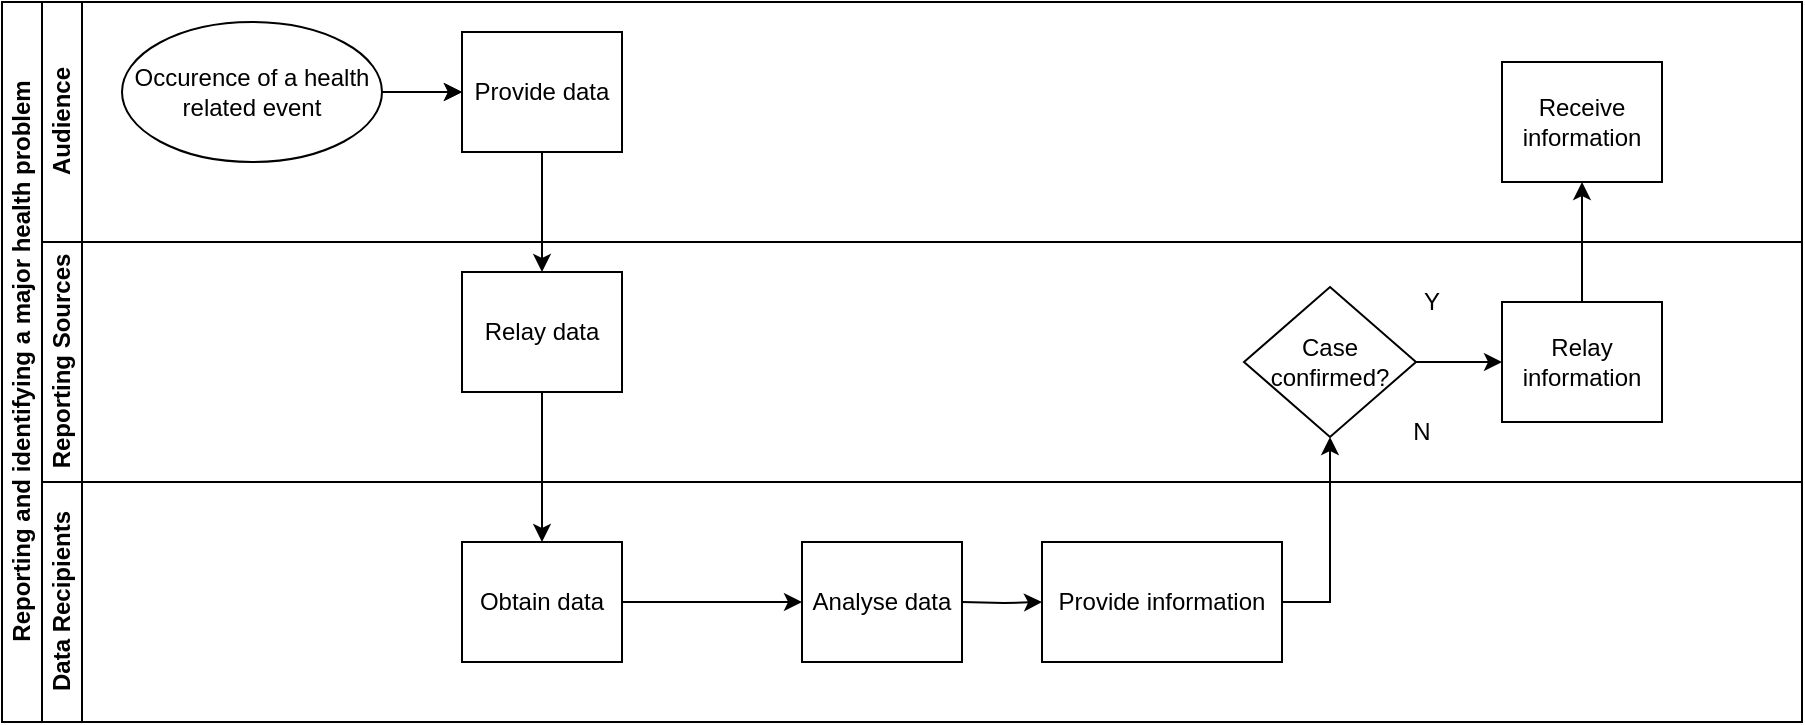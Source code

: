 <mxfile version="17.4.0" type="github">
  <diagram id="prtHgNgQTEPvFCAcTncT" name="Page-1">
    <mxGraphModel dx="925" dy="674" grid="1" gridSize="10" guides="1" tooltips="1" connect="1" arrows="1" fold="1" page="1" pageScale="1" pageWidth="827" pageHeight="1169" math="0" shadow="0">
      <root>
        <mxCell id="0" />
        <mxCell id="1" parent="0" />
        <mxCell id="dNxyNK7c78bLwvsdeMH5-19" value="Reporting and identifying a major health problem" style="swimlane;html=1;childLayout=stackLayout;resizeParent=1;resizeParentMax=0;horizontal=0;startSize=20;horizontalStack=0;" parent="1" vertex="1">
          <mxGeometry x="120" y="120" width="900" height="360" as="geometry" />
        </mxCell>
        <mxCell id="dNxyNK7c78bLwvsdeMH5-20" value="Audience" style="swimlane;html=1;startSize=20;horizontal=0;" parent="dNxyNK7c78bLwvsdeMH5-19" vertex="1">
          <mxGeometry x="20" width="880" height="120" as="geometry" />
        </mxCell>
        <mxCell id="ELxMGtSu8P9hIE9dYQgn-8" value="" style="edgeStyle=orthogonalEdgeStyle;rounded=0;orthogonalLoop=1;jettySize=auto;html=1;" edge="1" parent="dNxyNK7c78bLwvsdeMH5-20" source="dNxyNK7c78bLwvsdeMH5-23" target="ELxMGtSu8P9hIE9dYQgn-7">
          <mxGeometry relative="1" as="geometry" />
        </mxCell>
        <mxCell id="dNxyNK7c78bLwvsdeMH5-23" value="Occurence of a health related event" style="ellipse;whiteSpace=wrap;html=1;" parent="dNxyNK7c78bLwvsdeMH5-20" vertex="1">
          <mxGeometry x="40" y="10" width="130" height="70" as="geometry" />
        </mxCell>
        <mxCell id="dNxyNK7c78bLwvsdeMH5-30" value="Receive information" style="rounded=0;whiteSpace=wrap;html=1;fontFamily=Helvetica;fontSize=12;fontColor=#000000;align=center;" parent="dNxyNK7c78bLwvsdeMH5-20" vertex="1">
          <mxGeometry x="730" y="30" width="80" height="60" as="geometry" />
        </mxCell>
        <mxCell id="dNxyNK7c78bLwvsdeMH5-25" value="" style="edgeStyle=orthogonalEdgeStyle;rounded=0;orthogonalLoop=1;jettySize=auto;html=1;exitX=1;exitY=0.5;exitDx=0;exitDy=0;entryX=0;entryY=0.5;entryDx=0;entryDy=0;" parent="dNxyNK7c78bLwvsdeMH5-20" source="dNxyNK7c78bLwvsdeMH5-23" edge="1">
          <mxGeometry relative="1" as="geometry">
            <mxPoint x="210" y="45" as="targetPoint" />
          </mxGeometry>
        </mxCell>
        <mxCell id="ELxMGtSu8P9hIE9dYQgn-7" value="Provide data" style="rounded=0;whiteSpace=wrap;html=1;fontFamily=Helvetica;fontSize=12;fontColor=#000000;align=center;" vertex="1" parent="dNxyNK7c78bLwvsdeMH5-20">
          <mxGeometry x="210" y="15" width="80" height="60" as="geometry" />
        </mxCell>
        <mxCell id="dNxyNK7c78bLwvsdeMH5-21" value="Reporting Sources" style="swimlane;html=1;startSize=20;horizontal=0;" parent="dNxyNK7c78bLwvsdeMH5-19" vertex="1">
          <mxGeometry x="20" y="120" width="880" height="120" as="geometry" />
        </mxCell>
        <mxCell id="ELxMGtSu8P9hIE9dYQgn-6" value="Case confirmed?" style="rhombus;whiteSpace=wrap;html=1;fontFamily=Helvetica;fontSize=12;fontColor=#000000;align=center;" vertex="1" parent="dNxyNK7c78bLwvsdeMH5-21">
          <mxGeometry x="601" y="22.5" width="86" height="75" as="geometry" />
        </mxCell>
        <mxCell id="ELxMGtSu8P9hIE9dYQgn-11" value="Y" style="text;html=1;strokeColor=none;fillColor=none;align=center;verticalAlign=middle;whiteSpace=wrap;rounded=0;" vertex="1" parent="dNxyNK7c78bLwvsdeMH5-21">
          <mxGeometry x="680" y="15" width="30" height="30" as="geometry" />
        </mxCell>
        <mxCell id="ELxMGtSu8P9hIE9dYQgn-12" value="N" style="text;html=1;strokeColor=none;fillColor=none;align=center;verticalAlign=middle;whiteSpace=wrap;rounded=0;" vertex="1" parent="dNxyNK7c78bLwvsdeMH5-21">
          <mxGeometry x="670" y="80" width="40" height="30" as="geometry" />
        </mxCell>
        <mxCell id="ELxMGtSu8P9hIE9dYQgn-13" value="Relay data" style="rounded=0;whiteSpace=wrap;html=1;fontFamily=Helvetica;fontSize=12;fontColor=#000000;align=center;" vertex="1" parent="dNxyNK7c78bLwvsdeMH5-21">
          <mxGeometry x="210" y="15" width="80" height="60" as="geometry" />
        </mxCell>
        <mxCell id="ELxMGtSu8P9hIE9dYQgn-26" value="Relay information" style="rounded=0;whiteSpace=wrap;html=1;fontFamily=Helvetica;fontSize=12;fontColor=#000000;align=center;" vertex="1" parent="dNxyNK7c78bLwvsdeMH5-21">
          <mxGeometry x="730" y="30" width="80" height="60" as="geometry" />
        </mxCell>
        <mxCell id="dNxyNK7c78bLwvsdeMH5-22" value="Data Recipients" style="swimlane;html=1;startSize=20;horizontal=0;" parent="dNxyNK7c78bLwvsdeMH5-19" vertex="1">
          <mxGeometry x="20" y="240" width="880" height="120" as="geometry" />
        </mxCell>
        <mxCell id="ELxMGtSu8P9hIE9dYQgn-15" value="Provide information" style="rounded=0;whiteSpace=wrap;html=1;" vertex="1" parent="dNxyNK7c78bLwvsdeMH5-22">
          <mxGeometry x="500" y="30" width="120" height="60" as="geometry" />
        </mxCell>
        <mxCell id="ELxMGtSu8P9hIE9dYQgn-18" value="Obtain data" style="rounded=0;whiteSpace=wrap;html=1;fontFamily=Helvetica;fontSize=12;fontColor=#000000;align=center;" vertex="1" parent="dNxyNK7c78bLwvsdeMH5-22">
          <mxGeometry x="210" y="30" width="80" height="60" as="geometry" />
        </mxCell>
        <mxCell id="ELxMGtSu8P9hIE9dYQgn-21" value="" style="edgeStyle=orthogonalEdgeStyle;rounded=0;orthogonalLoop=1;jettySize=auto;html=1;endArrow=classic;endFill=1;exitX=1;exitY=0.5;exitDx=0;exitDy=0;entryX=0;entryY=0.5;entryDx=0;entryDy=0;" edge="1" parent="dNxyNK7c78bLwvsdeMH5-22" source="ELxMGtSu8P9hIE9dYQgn-18" target="ELxMGtSu8P9hIE9dYQgn-22">
          <mxGeometry relative="1" as="geometry">
            <mxPoint x="260" y="-155" as="sourcePoint" />
            <mxPoint x="280" y="60" as="targetPoint" />
          </mxGeometry>
        </mxCell>
        <mxCell id="ELxMGtSu8P9hIE9dYQgn-22" value="Analyse data" style="rounded=0;whiteSpace=wrap;html=1;fontFamily=Helvetica;fontSize=12;fontColor=#000000;align=center;" vertex="1" parent="dNxyNK7c78bLwvsdeMH5-22">
          <mxGeometry x="380" y="30" width="80" height="60" as="geometry" />
        </mxCell>
        <mxCell id="ELxMGtSu8P9hIE9dYQgn-14" value="" style="edgeStyle=orthogonalEdgeStyle;rounded=0;orthogonalLoop=1;jettySize=auto;html=1;endArrow=classic;endFill=1;exitX=0.5;exitY=1;exitDx=0;exitDy=0;entryX=0.5;entryY=0;entryDx=0;entryDy=0;" edge="1" parent="dNxyNK7c78bLwvsdeMH5-19" source="ELxMGtSu8P9hIE9dYQgn-7" target="ELxMGtSu8P9hIE9dYQgn-13">
          <mxGeometry relative="1" as="geometry">
            <mxPoint x="530" y="70" as="sourcePoint" />
            <mxPoint x="240" y="170" as="targetPoint" />
          </mxGeometry>
        </mxCell>
        <mxCell id="ELxMGtSu8P9hIE9dYQgn-16" value="" style="edgeStyle=orthogonalEdgeStyle;rounded=0;orthogonalLoop=1;jettySize=auto;html=1;endArrow=classic;endFill=1;exitX=1;exitY=0.5;exitDx=0;exitDy=0;entryX=0.5;entryY=1;entryDx=0;entryDy=0;" edge="1" parent="dNxyNK7c78bLwvsdeMH5-19" source="ELxMGtSu8P9hIE9dYQgn-15" target="ELxMGtSu8P9hIE9dYQgn-6">
          <mxGeometry relative="1" as="geometry">
            <mxPoint x="240" y="300" as="sourcePoint" />
            <mxPoint x="470" y="210" as="targetPoint" />
          </mxGeometry>
        </mxCell>
        <mxCell id="ELxMGtSu8P9hIE9dYQgn-19" value="" style="edgeStyle=orthogonalEdgeStyle;rounded=0;orthogonalLoop=1;jettySize=auto;html=1;endArrow=classic;endFill=1;exitX=0.5;exitY=1;exitDx=0;exitDy=0;entryX=0.5;entryY=0;entryDx=0;entryDy=0;" edge="1" parent="dNxyNK7c78bLwvsdeMH5-19" source="ELxMGtSu8P9hIE9dYQgn-13" target="ELxMGtSu8P9hIE9dYQgn-18">
          <mxGeometry relative="1" as="geometry">
            <mxPoint x="280" y="200" as="sourcePoint" />
            <mxPoint x="190" y="260" as="targetPoint" />
          </mxGeometry>
        </mxCell>
        <mxCell id="ELxMGtSu8P9hIE9dYQgn-27" value="" style="endArrow=classic;html=1;rounded=0;entryX=0.5;entryY=1;entryDx=0;entryDy=0;exitX=0.5;exitY=0;exitDx=0;exitDy=0;" edge="1" parent="dNxyNK7c78bLwvsdeMH5-19" source="ELxMGtSu8P9hIE9dYQgn-26" target="dNxyNK7c78bLwvsdeMH5-30">
          <mxGeometry width="50" height="50" relative="1" as="geometry">
            <mxPoint x="610" y="210" as="sourcePoint" />
            <mxPoint x="660" y="160" as="targetPoint" />
          </mxGeometry>
        </mxCell>
        <mxCell id="ELxMGtSu8P9hIE9dYQgn-25" value="" style="edgeStyle=orthogonalEdgeStyle;rounded=0;orthogonalLoop=1;jettySize=auto;html=1;endArrow=classic;endFill=1;exitX=1;exitY=0.5;exitDx=0;exitDy=0;" edge="1" parent="1" source="ELxMGtSu8P9hIE9dYQgn-6">
          <mxGeometry relative="1" as="geometry">
            <mxPoint x="720" y="430" as="sourcePoint" />
            <mxPoint x="870" y="300" as="targetPoint" />
          </mxGeometry>
        </mxCell>
        <mxCell id="ELxMGtSu8P9hIE9dYQgn-28" value="" style="edgeStyle=orthogonalEdgeStyle;rounded=0;orthogonalLoop=1;jettySize=auto;html=1;endArrow=classic;endFill=1;entryX=0;entryY=0.5;entryDx=0;entryDy=0;" edge="1" parent="1" target="ELxMGtSu8P9hIE9dYQgn-15">
          <mxGeometry relative="1" as="geometry">
            <mxPoint x="600" y="420" as="sourcePoint" />
            <mxPoint x="530" y="430" as="targetPoint" />
          </mxGeometry>
        </mxCell>
      </root>
    </mxGraphModel>
  </diagram>
</mxfile>
